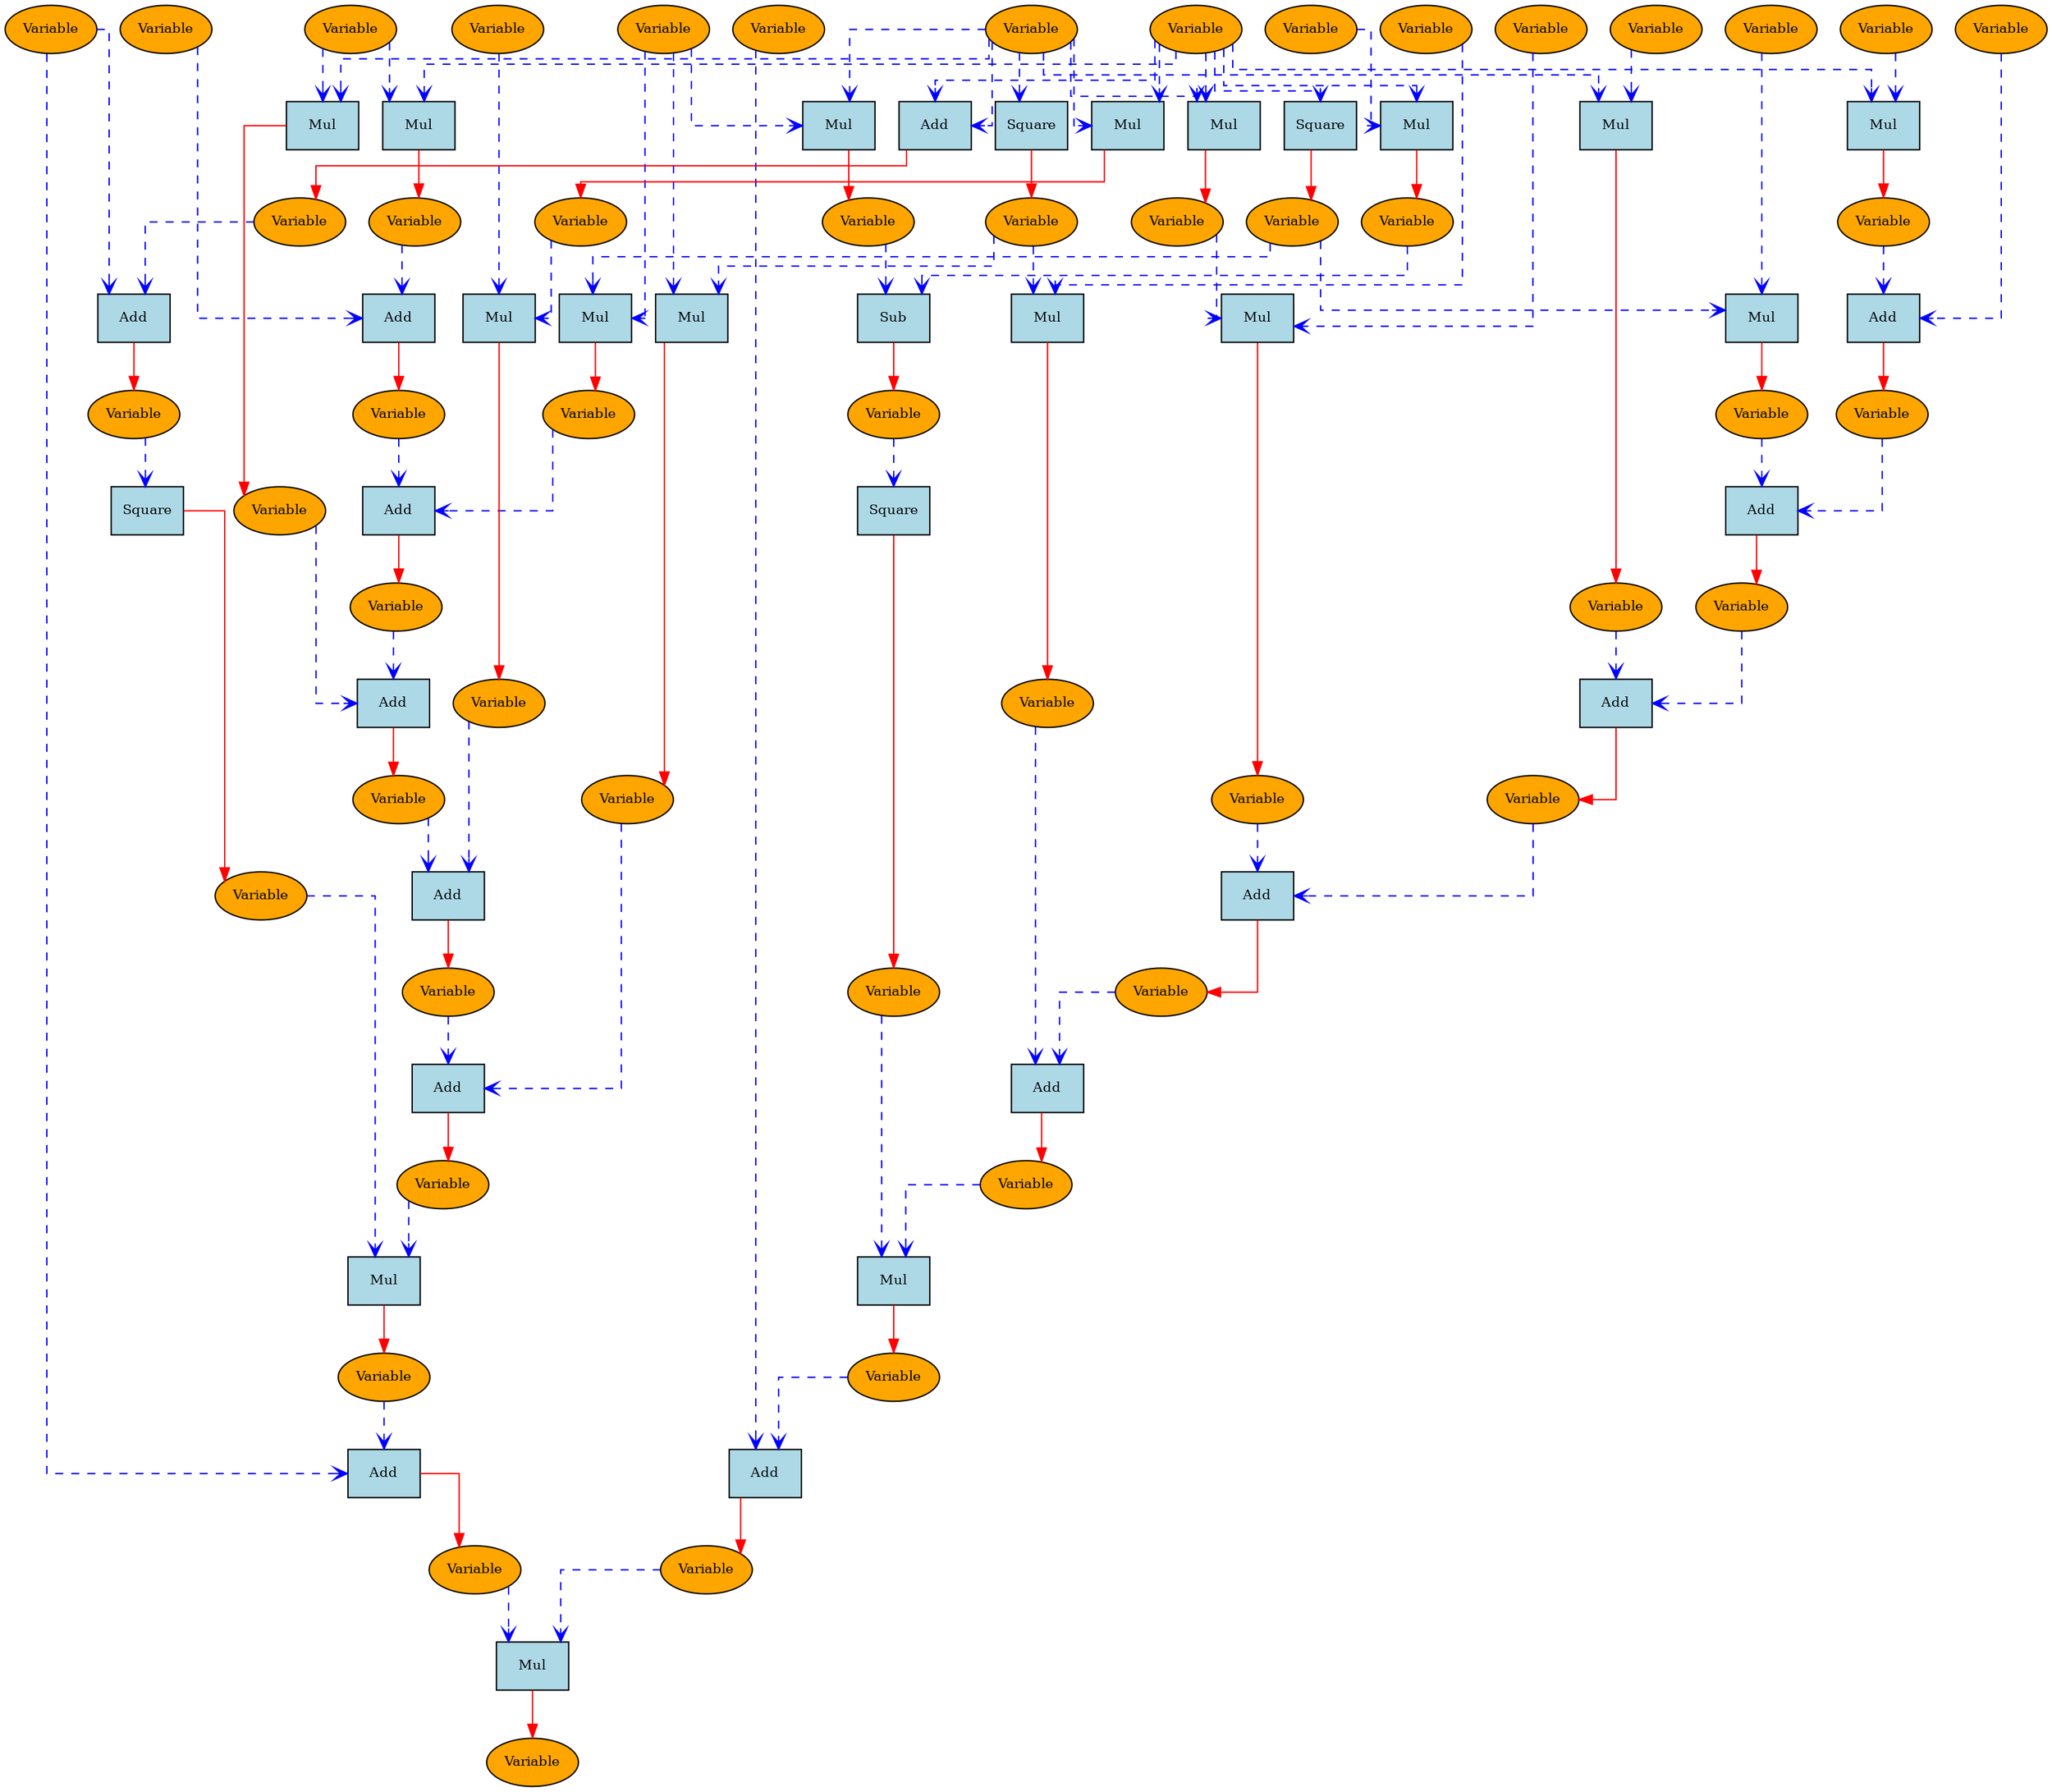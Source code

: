 digraph ComputationGraph {
      // start graph
                    splines=ortho;
                  // orthogonal edges
                    node [shape=ellipse, style=filled, fillcolor=lightgoldenrod1, fontsize=10];
    { rank=source; "0x29d7da1f2f0"; "0x29d7da1f650"; "0x29d7da1f6e0"; "0x29d7da489a0"; "0x29d7da1fc80"; "0x29d7da1fad0"; "0x29d7da44540"; "0x29d7da1f0b0"; "0x29d7da1f1d0"; "0x29d7da44300"; "0x29d7da1ef90"; "0x29d7da48c70"; "0x29d7da1f5c0"; "0x29d7da1f410"; "0x29d7da28990"; }
    "0x29d7da1f1d0" [label="Variable", style=filled, fillcolor=orange];
    "0x29d7da1f2f0" [label="Variable", style=filled, fillcolor=orange];
    "0x29d7da23810" [label="Add", shape=box, style=filled, fillcolor=lightblue];
    "0x29d7da1f9b0" [label="Variable", style=filled, fillcolor=orange];
    "0x29d7da1f1d0" -> "0x29d7da23810" [style=dashed, color=blue, arrowhead=vee];
    "0x29d7da1f2f0" -> "0x29d7da23810" [style=dashed, color=blue, arrowhead=vee];
    "0x29d7da23810" -> "0x29d7da1f9b0" [style=solid, color=red, arrowtail=vee];
    "0x29d7da1f5c0" [label="Variable", style=filled, fillcolor=orange];
    "0x29d7da23b10" [label="Add", shape=box, style=filled, fillcolor=lightblue];
    "0x29d7da1fa40" [label="Variable", style=filled, fillcolor=orange];
    "0x29d7da1f9b0" -> "0x29d7da23b10" [style=dashed, color=blue, arrowhead=vee];
    "0x29d7da1f5c0" -> "0x29d7da23b10" [style=dashed, color=blue, arrowhead=vee];
    "0x29d7da23b10" -> "0x29d7da1fa40" [style=solid, color=red, arrowtail=vee];
    "0x29d7da23870" [label="Square", shape=box, style=filled, fillcolor=lightblue];
    "0x29d7da1fbf0" [label="Variable", style=filled, fillcolor=orange];
    "0x29d7da1f1d0" -> "0x29d7da23870" [style=dashed, color=blue, arrowhead=vee];
    "0x29d7da23870" -> "0x29d7da1fbf0" [style=solid, color=red, arrowtail=vee];
    "0x29d7da238a0" [label="Square", shape=box, style=filled, fillcolor=lightblue];
    "0x29d7da285a0" [label="Variable", style=filled, fillcolor=orange];
    "0x29d7da1f2f0" -> "0x29d7da238a0" [style=dashed, color=blue, arrowhead=vee];
    "0x29d7da238a0" -> "0x29d7da285a0" [style=solid, color=red, arrowtail=vee];
    "0x29d7da1fad0" [label="Variable", style=filled, fillcolor=orange];
    "0x29d7da23de0" [label="Mul", shape=box, style=filled, fillcolor=lightblue];
    "0x29d7da27b80" [label="Variable", style=filled, fillcolor=orange];
    "0x29d7da1fad0" -> "0x29d7da23de0" [style=dashed, color=blue, arrowhead=vee];
    "0x29d7da1f1d0" -> "0x29d7da23de0" [style=dashed, color=blue, arrowhead=vee];
    "0x29d7da23de0" -> "0x29d7da27b80" [style=solid, color=red, arrowtail=vee];
    "0x29d7da1ef90" [label="Variable", style=filled, fillcolor=orange];
    "0x29d7da23b40" [label="Mul", shape=box, style=filled, fillcolor=lightblue];
    "0x29d7da27ca0" [label="Variable", style=filled, fillcolor=orange];
    "0x29d7da1ef90" -> "0x29d7da23b40" [style=dashed, color=blue, arrowhead=vee];
    "0x29d7da1fbf0" -> "0x29d7da23b40" [style=dashed, color=blue, arrowhead=vee];
    "0x29d7da23b40" -> "0x29d7da27ca0" [style=solid, color=red, arrowtail=vee];
    "0x29d7da23e10" [label="Mul", shape=box, style=filled, fillcolor=lightblue];
    "0x29d7da28120" [label="Variable", style=filled, fillcolor=orange];
    "0x29d7da1fad0" -> "0x29d7da23e10" [style=dashed, color=blue, arrowhead=vee];
    "0x29d7da1f2f0" -> "0x29d7da23e10" [style=dashed, color=blue, arrowhead=vee];
    "0x29d7da23e10" -> "0x29d7da28120" [style=solid, color=red, arrowtail=vee];
    "0x29d7da23840" [label="Mul", shape=box, style=filled, fillcolor=lightblue];
    "0x29d7da27430" [label="Variable", style=filled, fillcolor=orange];
    "0x29d7da1f1d0" -> "0x29d7da23840" [style=dashed, color=blue, arrowhead=vee];
    "0x29d7da1f2f0" -> "0x29d7da23840" [style=dashed, color=blue, arrowhead=vee];
    "0x29d7da23840" -> "0x29d7da27430" [style=solid, color=red, arrowtail=vee];
    "0x29d7da1f410" [label="Variable", style=filled, fillcolor=orange];
    "0x29d7da23ea0" [label="Mul", shape=box, style=filled, fillcolor=lightblue];
    "0x29d7da274c0" [label="Variable", style=filled, fillcolor=orange];
    "0x29d7da1f410" -> "0x29d7da23ea0" [style=dashed, color=blue, arrowhead=vee];
    "0x29d7da27430" -> "0x29d7da23ea0" [style=dashed, color=blue, arrowhead=vee];
    "0x29d7da23ea0" -> "0x29d7da274c0" [style=solid, color=red, arrowtail=vee];
    "0x29d7da23c00" [label="Mul", shape=box, style=filled, fillcolor=lightblue];
    "0x29d7da26ce0" [label="Variable", style=filled, fillcolor=orange];
    "0x29d7da1ef90" -> "0x29d7da23c00" [style=dashed, color=blue, arrowhead=vee];
    "0x29d7da285a0" -> "0x29d7da23c00" [style=dashed, color=blue, arrowhead=vee];
    "0x29d7da23c00" -> "0x29d7da26ce0" [style=solid, color=red, arrowtail=vee];
    "0x29d7da28990" [label="Variable", style=filled, fillcolor=orange];
    "0x29d7da23c30" [label="Add", shape=box, style=filled, fillcolor=lightblue];
    "0x29d7da28510" [label="Variable", style=filled, fillcolor=orange];
    "0x29d7da28990" -> "0x29d7da23c30" [style=dashed, color=blue, arrowhead=vee];
    "0x29d7da27b80" -> "0x29d7da23c30" [style=dashed, color=blue, arrowhead=vee];
    "0x29d7da23c30" -> "0x29d7da28510" [style=solid, color=red, arrowtail=vee];
    "0x29d7da23a20" [label="Add", shape=box, style=filled, fillcolor=lightblue];
    "0x29d7da26f20" [label="Variable", style=filled, fillcolor=orange];
    "0x29d7da28510" -> "0x29d7da23a20" [style=dashed, color=blue, arrowhead=vee];
    "0x29d7da27ca0" -> "0x29d7da23a20" [style=dashed, color=blue, arrowhead=vee];
    "0x29d7da23a20" -> "0x29d7da26f20" [style=solid, color=red, arrowtail=vee];
    "0x29d7da23d20" [label="Add", shape=box, style=filled, fillcolor=lightblue];
    "0x29d7da28000" [label="Variable", style=filled, fillcolor=orange];
    "0x29d7da26f20" -> "0x29d7da23d20" [style=dashed, color=blue, arrowhead=vee];
    "0x29d7da28120" -> "0x29d7da23d20" [style=dashed, color=blue, arrowhead=vee];
    "0x29d7da23d20" -> "0x29d7da28000" [style=solid, color=red, arrowtail=vee];
    "0x29d7da23ed0" [label="Add", shape=box, style=filled, fillcolor=lightblue];
    "0x29d7da28750" [label="Variable", style=filled, fillcolor=orange];
    "0x29d7da28000" -> "0x29d7da23ed0" [style=dashed, color=blue, arrowhead=vee];
    "0x29d7da274c0" -> "0x29d7da23ed0" [style=dashed, color=blue, arrowhead=vee];
    "0x29d7da23ed0" -> "0x29d7da28750" [style=solid, color=red, arrowtail=vee];
    "0x29d7da23ab0" [label="Add", shape=box, style=filled, fillcolor=lightblue];
    "0x29d7da282d0" [label="Variable", style=filled, fillcolor=orange];
    "0x29d7da28750" -> "0x29d7da23ab0" [style=dashed, color=blue, arrowhead=vee];
    "0x29d7da26ce0" -> "0x29d7da23ab0" [style=dashed, color=blue, arrowhead=vee];
    "0x29d7da23ab0" -> "0x29d7da282d0" [style=solid, color=red, arrowtail=vee];
    "0x29d7da23d50" [label="Square", shape=box, style=filled, fillcolor=lightblue];
    "0x29d7da3c8f0" [label="Variable", style=filled, fillcolor=orange];
    "0x29d7da1fa40" -> "0x29d7da23d50" [style=dashed, color=blue, arrowhead=vee];
    "0x29d7da23d50" -> "0x29d7da3c8f0" [style=solid, color=red, arrowtail=vee];
    "0x29d7da23d80" [label="Mul", shape=box, style=filled, fillcolor=lightblue];
    "0x29d7da48760" [label="Variable", style=filled, fillcolor=orange];
    "0x29d7da3c8f0" -> "0x29d7da23d80" [style=dashed, color=blue, arrowhead=vee];
    "0x29d7da282d0" -> "0x29d7da23d80" [style=dashed, color=blue, arrowhead=vee];
    "0x29d7da23d80" -> "0x29d7da48760" [style=solid, color=red, arrowtail=vee];
    "0x29d7da46a20" [label="Add", shape=box, style=filled, fillcolor=lightblue];
    "0x29d7da48a30" [label="Variable", style=filled, fillcolor=orange];
    "0x29d7da1f5c0" -> "0x29d7da46a20" [style=dashed, color=blue, arrowhead=vee];
    "0x29d7da48760" -> "0x29d7da46a20" [style=dashed, color=blue, arrowhead=vee];
    "0x29d7da46a20" -> "0x29d7da48a30" [style=solid, color=red, arrowtail=vee];
    "0x29d7da1f0b0" [label="Variable", style=filled, fillcolor=orange];
    "0x29d7da46a80" [label="Mul", shape=box, style=filled, fillcolor=lightblue];
    "0x29d7da487f0" [label="Variable", style=filled, fillcolor=orange];
    "0x29d7da1f0b0" -> "0x29d7da46a80" [style=dashed, color=blue, arrowhead=vee];
    "0x29d7da1f1d0" -> "0x29d7da46a80" [style=dashed, color=blue, arrowhead=vee];
    "0x29d7da46a80" -> "0x29d7da487f0" [style=solid, color=red, arrowtail=vee];
    "0x29d7da46b40" [label="Mul", shape=box, style=filled, fillcolor=lightblue];
    "0x29d7da485b0" [label="Variable", style=filled, fillcolor=orange];
    "0x29d7da1ef90" -> "0x29d7da46b40" [style=dashed, color=blue, arrowhead=vee];
    "0x29d7da1f2f0" -> "0x29d7da46b40" [style=dashed, color=blue, arrowhead=vee];
    "0x29d7da46b40" -> "0x29d7da485b0" [style=solid, color=red, arrowtail=vee];
    "0x29d7da469c0" [label="Sub", shape=box, style=filled, fillcolor=lightblue];
    "0x29d7da48be0" [label="Variable", style=filled, fillcolor=orange];
    "0x29d7da487f0" -> "0x29d7da469c0" [style=dashed, color=blue, arrowhead=vee];
    "0x29d7da485b0" -> "0x29d7da469c0" [style=dashed, color=blue, arrowhead=vee];
    "0x29d7da469c0" -> "0x29d7da48be0" [style=solid, color=red, arrowtail=vee];
    "0x29d7da1f650" [label="Variable", style=filled, fillcolor=orange];
    "0x29d7da469f0" [label="Mul", shape=box, style=filled, fillcolor=lightblue];
    "0x29d7da48880" [label="Variable", style=filled, fillcolor=orange];
    "0x29d7da1f650" -> "0x29d7da469f0" [style=dashed, color=blue, arrowhead=vee];
    "0x29d7da1f1d0" -> "0x29d7da469f0" [style=dashed, color=blue, arrowhead=vee];
    "0x29d7da469f0" -> "0x29d7da48880" [style=solid, color=red, arrowtail=vee];
    "0x29d7da1fc80" [label="Variable", style=filled, fillcolor=orange];
    "0x29d7da46a50" [label="Mul", shape=box, style=filled, fillcolor=lightblue];
    "0x29d7da48910" [label="Variable", style=filled, fillcolor=orange];
    "0x29d7da1fc80" -> "0x29d7da46a50" [style=dashed, color=blue, arrowhead=vee];
    "0x29d7da1fbf0" -> "0x29d7da46a50" [style=dashed, color=blue, arrowhead=vee];
    "0x29d7da46a50" -> "0x29d7da48910" [style=solid, color=red, arrowtail=vee];
    "0x29d7da489a0" [label="Variable", style=filled, fillcolor=orange];
    "0x29d7da46ab0" [label="Mul", shape=box, style=filled, fillcolor=lightblue];
    "0x29d7da48640" [label="Variable", style=filled, fillcolor=orange];
    "0x29d7da489a0" -> "0x29d7da46ab0" [style=dashed, color=blue, arrowhead=vee];
    "0x29d7da1f2f0" -> "0x29d7da46ab0" [style=dashed, color=blue, arrowhead=vee];
    "0x29d7da46ab0" -> "0x29d7da48640" [style=solid, color=red, arrowtail=vee];
    "0x29d7da46ae0" [label="Mul", shape=box, style=filled, fillcolor=lightblue];
    "0x29d7da48ac0" [label="Variable", style=filled, fillcolor=orange];
    "0x29d7da1f1d0" -> "0x29d7da46ae0" [style=dashed, color=blue, arrowhead=vee];
    "0x29d7da1f2f0" -> "0x29d7da46ae0" [style=dashed, color=blue, arrowhead=vee];
    "0x29d7da46ae0" -> "0x29d7da48ac0" [style=solid, color=red, arrowtail=vee];
    "0x29d7da1f6e0" [label="Variable", style=filled, fillcolor=orange];
    "0x29d7da46b10" [label="Mul", shape=box, style=filled, fillcolor=lightblue];
    "0x29d7da48b50" [label="Variable", style=filled, fillcolor=orange];
    "0x29d7da1f6e0" -> "0x29d7da46b10" [style=dashed, color=blue, arrowhead=vee];
    "0x29d7da48ac0" -> "0x29d7da46b10" [style=dashed, color=blue, arrowhead=vee];
    "0x29d7da46b10" -> "0x29d7da48b50" [style=solid, color=red, arrowtail=vee];
    "0x29d7da48c70" [label="Variable", style=filled, fillcolor=orange];
    "0x29d7da56fb0" [label="Mul", shape=box, style=filled, fillcolor=lightblue];
    "0x29d7da486d0" [label="Variable", style=filled, fillcolor=orange];
    "0x29d7da48c70" -> "0x29d7da56fb0" [style=dashed, color=blue, arrowhead=vee];
    "0x29d7da285a0" -> "0x29d7da56fb0" [style=dashed, color=blue, arrowhead=vee];
    "0x29d7da56fb0" -> "0x29d7da486d0" [style=solid, color=red, arrowtail=vee];
    "0x29d7da44540" [label="Variable", style=filled, fillcolor=orange];
    "0x29d7da56f50" [label="Add", shape=box, style=filled, fillcolor=lightblue];
    "0x29d7da43c40" [label="Variable", style=filled, fillcolor=orange];
    "0x29d7da44540" -> "0x29d7da56f50" [style=dashed, color=blue, arrowhead=vee];
    "0x29d7da48880" -> "0x29d7da56f50" [style=dashed, color=blue, arrowhead=vee];
    "0x29d7da56f50" -> "0x29d7da43c40" [style=solid, color=red, arrowtail=vee];
    "0x29d7da56d70" [label="Add", shape=box, style=filled, fillcolor=lightblue];
    "0x29d7da448a0" [label="Variable", style=filled, fillcolor=orange];
    "0x29d7da43c40" -> "0x29d7da56d70" [style=dashed, color=blue, arrowhead=vee];
    "0x29d7da48910" -> "0x29d7da56d70" [style=dashed, color=blue, arrowhead=vee];
    "0x29d7da56d70" -> "0x29d7da448a0" [style=solid, color=red, arrowtail=vee];
    "0x29d7da57070" [label="Add", shape=box, style=filled, fillcolor=lightblue];
    "0x29d7da44810" [label="Variable", style=filled, fillcolor=orange];
    "0x29d7da448a0" -> "0x29d7da57070" [style=dashed, color=blue, arrowhead=vee];
    "0x29d7da48640" -> "0x29d7da57070" [style=dashed, color=blue, arrowhead=vee];
    "0x29d7da57070" -> "0x29d7da44810" [style=solid, color=red, arrowtail=vee];
    "0x29d7da56e00" [label="Add", shape=box, style=filled, fillcolor=lightblue];
    "0x29d7da44270" [label="Variable", style=filled, fillcolor=orange];
    "0x29d7da44810" -> "0x29d7da56e00" [style=dashed, color=blue, arrowhead=vee];
    "0x29d7da48b50" -> "0x29d7da56e00" [style=dashed, color=blue, arrowhead=vee];
    "0x29d7da56e00" -> "0x29d7da44270" [style=solid, color=red, arrowtail=vee];
    "0x29d7da56f80" [label="Add", shape=box, style=filled, fillcolor=lightblue];
    "0x29d7da44780" [label="Variable", style=filled, fillcolor=orange];
    "0x29d7da44270" -> "0x29d7da56f80" [style=dashed, color=blue, arrowhead=vee];
    "0x29d7da486d0" -> "0x29d7da56f80" [style=dashed, color=blue, arrowhead=vee];
    "0x29d7da56f80" -> "0x29d7da44780" [style=solid, color=red, arrowtail=vee];
    "0x29d7da56f20" [label="Square", shape=box, style=filled, fillcolor=lightblue];
    "0x29d7da44930" [label="Variable", style=filled, fillcolor=orange];
    "0x29d7da48be0" -> "0x29d7da56f20" [style=dashed, color=blue, arrowhead=vee];
    "0x29d7da56f20" -> "0x29d7da44930" [style=solid, color=red, arrowtail=vee];
    "0x29d7da56ef0" [label="Mul", shape=box, style=filled, fillcolor=lightblue];
    "0x29d7da440c0" [label="Variable", style=filled, fillcolor=orange];
    "0x29d7da44930" -> "0x29d7da56ef0" [style=dashed, color=blue, arrowhead=vee];
    "0x29d7da44780" -> "0x29d7da56ef0" [style=dashed, color=blue, arrowhead=vee];
    "0x29d7da56ef0" -> "0x29d7da440c0" [style=solid, color=red, arrowtail=vee];
    "0x29d7da44300" [label="Variable", style=filled, fillcolor=orange];
    "0x29d7da57010" [label="Add", shape=box, style=filled, fillcolor=lightblue];
    "0x29d7da43d60" [label="Variable", style=filled, fillcolor=orange];
    "0x29d7da44300" -> "0x29d7da57010" [style=dashed, color=blue, arrowhead=vee];
    "0x29d7da440c0" -> "0x29d7da57010" [style=dashed, color=blue, arrowhead=vee];
    "0x29d7da57010" -> "0x29d7da43d60" [style=solid, color=red, arrowtail=vee];
    "0x29d7da56d40" [label="Mul", shape=box, style=filled, fillcolor=lightblue];
    "0x29d7da43b20" [label="Variable", style=filled, fillcolor=orange];
    "0x29d7da48a30" -> "0x29d7da56d40" [style=dashed, color=blue, arrowhead=vee];
    "0x29d7da43d60" -> "0x29d7da56d40" [style=dashed, color=blue, arrowhead=vee];
    "0x29d7da56d40" -> "0x29d7da43b20" [style=solid, color=red, arrowtail=vee];
}
